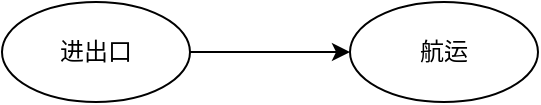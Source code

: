 <mxfile version="20.2.3" type="github">
  <diagram id="dauTrBxMCGEYSifXwEzD" name="第 1 页">
    <mxGraphModel dx="1422" dy="800" grid="1" gridSize="10" guides="1" tooltips="1" connect="1" arrows="1" fold="1" page="1" pageScale="1" pageWidth="827" pageHeight="1169" math="0" shadow="0">
      <root>
        <mxCell id="0" />
        <mxCell id="1" parent="0" />
        <mxCell id="G9VbaGDZInSEjSwB8AWt-3" value="" style="edgeStyle=orthogonalEdgeStyle;rounded=0;orthogonalLoop=1;jettySize=auto;html=1;" edge="1" parent="1" source="G9VbaGDZInSEjSwB8AWt-1" target="G9VbaGDZInSEjSwB8AWt-2">
          <mxGeometry relative="1" as="geometry" />
        </mxCell>
        <mxCell id="G9VbaGDZInSEjSwB8AWt-1" value="进出口" style="ellipse;whiteSpace=wrap;html=1;" vertex="1" parent="1">
          <mxGeometry x="320" y="290" width="94" height="50" as="geometry" />
        </mxCell>
        <mxCell id="G9VbaGDZInSEjSwB8AWt-2" value="航运" style="ellipse;whiteSpace=wrap;html=1;" vertex="1" parent="1">
          <mxGeometry x="494" y="290" width="94" height="50" as="geometry" />
        </mxCell>
      </root>
    </mxGraphModel>
  </diagram>
</mxfile>
